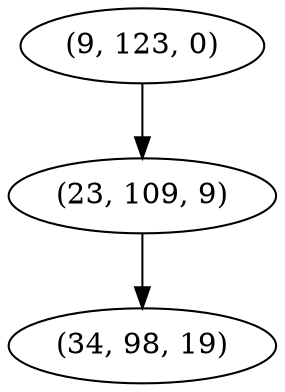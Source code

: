 digraph tree {
    "(9, 123, 0)";
    "(23, 109, 9)";
    "(34, 98, 19)";
    "(9, 123, 0)" -> "(23, 109, 9)";
    "(23, 109, 9)" -> "(34, 98, 19)";
}
